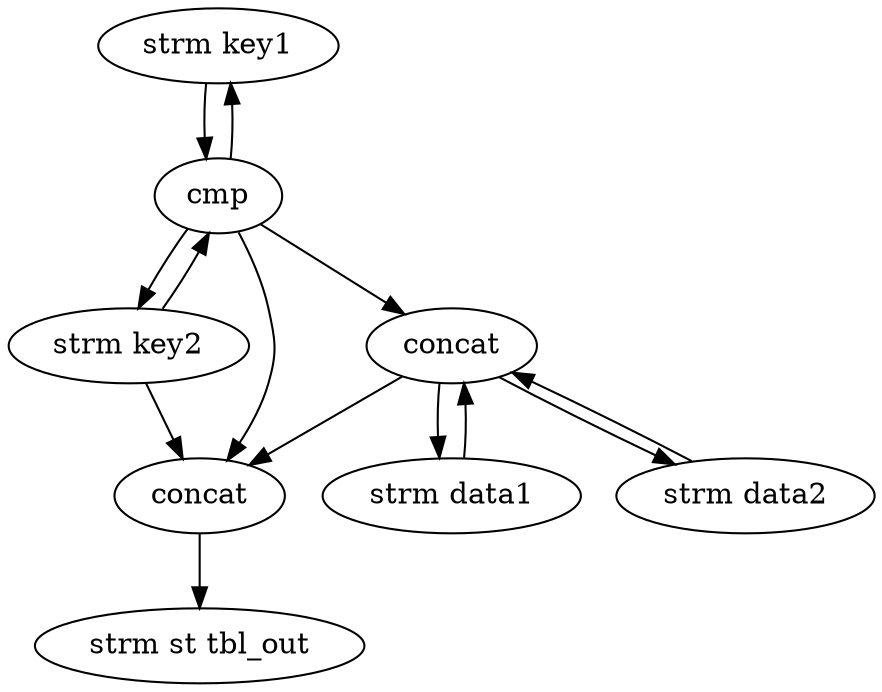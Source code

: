 digraph Streaming_Database_join_stream_join_dataflow {
    
 0 [label = "strm key1"]
 1 [label = "strm key2"]
 2 [label = "strm data1"]
 3 [label = "strm data2"]
 4 [label = "cmp"]
 5 [label = "concat"]
 6 [label = "concat"]
 7 [label = "strm st tbl_out"]
 
 
 0 -> 4
 1 -> 4
 1 -> 6
 2 -> 5
 3 -> 5
 4 -> 5
 4 -> 0
 4 -> 1
 4 -> 6
 5 -> 6
 5 -> 2
 5 -> 3
 6 -> 7
 
}
